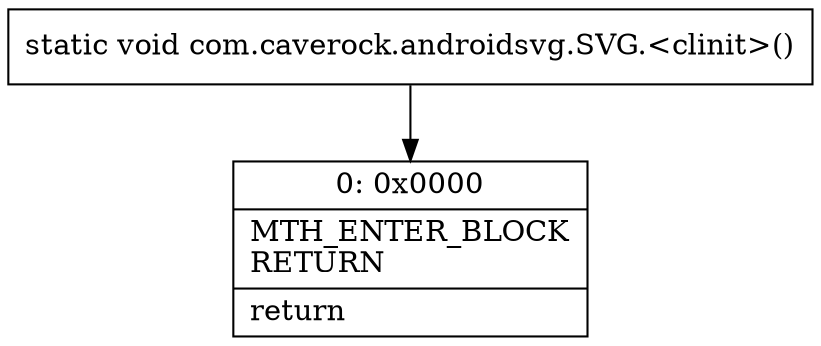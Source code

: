 digraph "CFG forcom.caverock.androidsvg.SVG.\<clinit\>()V" {
Node_0 [shape=record,label="{0\:\ 0x0000|MTH_ENTER_BLOCK\lRETURN\l|return\l}"];
MethodNode[shape=record,label="{static void com.caverock.androidsvg.SVG.\<clinit\>() }"];
MethodNode -> Node_0;
}

